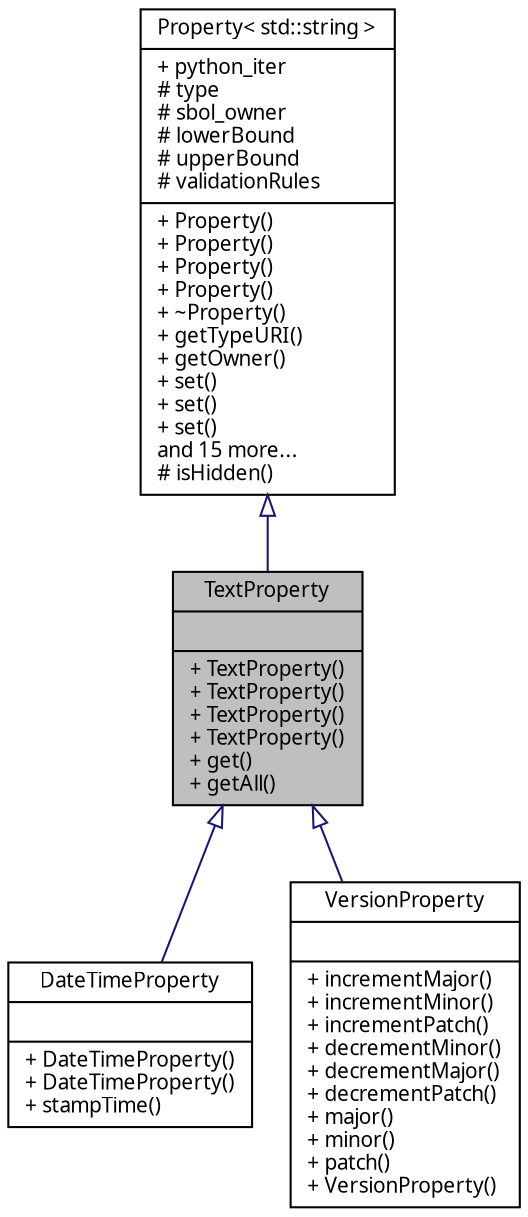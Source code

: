 digraph "TextProperty"
{
  edge [fontname="FreeSans.ttf",fontsize="10",labelfontname="FreeSans.ttf",labelfontsize="10"];
  node [fontname="FreeSans.ttf",fontsize="10",shape=record];
  Node0 [label="{TextProperty\n||+ TextProperty()\l+ TextProperty()\l+ TextProperty()\l+ TextProperty()\l+ get()\l+ getAll()\l}",height=0.2,width=0.4,color="black", fillcolor="grey75", style="filled", fontcolor="black"];
  Node1 -> Node0 [dir="back",color="midnightblue",fontsize="10",style="solid",arrowtail="onormal",fontname="FreeSans.ttf"];
  Node1 [label="{Property\< std::string \>\n|+ python_iter\l# type\l# sbol_owner\l# lowerBound\l# upperBound\l# validationRules\l|+ Property()\l+ Property()\l+ Property()\l+ Property()\l+ ~Property()\l+ getTypeURI()\l+ getOwner()\l+ set()\l+ set()\l+ set()\land 15 more...\l# isHidden()\l}",height=0.2,width=0.4,color="black", fillcolor="white", style="filled",URL="$classsbol_1_1_property.html"];
  Node0 -> Node2 [dir="back",color="midnightblue",fontsize="10",style="solid",arrowtail="onormal",fontname="FreeSans.ttf"];
  Node2 [label="{DateTimeProperty\n||+ DateTimeProperty()\l+ DateTimeProperty()\l+ stampTime()\l}",height=0.2,width=0.4,color="black", fillcolor="white", style="filled",URL="$classsbol_1_1_date_time_property.html",tooltip="Contains a DateTime string following XML Schema. "];
  Node0 -> Node3 [dir="back",color="midnightblue",fontsize="10",style="solid",arrowtail="onormal",fontname="FreeSans.ttf"];
  Node3 [label="{VersionProperty\n||+ incrementMajor()\l+ incrementMinor()\l+ incrementPatch()\l+ decrementMinor()\l+ decrementMajor()\l+ decrementPatch()\l+ major()\l+ minor()\l+ patch()\l+ VersionProperty()\l}",height=0.2,width=0.4,color="black", fillcolor="white", style="filled",URL="$classsbol_1_1_version_property.html",tooltip="Contains a version number for an SBOL object. "];
}

